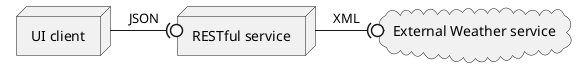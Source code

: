 @startuml

node client as "UI client"
node server as "RESTful service"
cloud ext as "External Weather service"

client -(0 server : JSON
server -(0 ext : XML

@enduml
